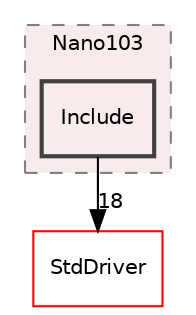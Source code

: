 digraph "Device/Nuvoton/Nano103/Include"
{
 // LATEX_PDF_SIZE
  edge [fontname="Helvetica",fontsize="10",labelfontname="Helvetica",labelfontsize="10"];
  node [fontname="Helvetica",fontsize="10",shape=record];
  compound=true
  subgraph clusterdir_3b20a3e428d7b61b5029fc2841cacf0d {
    graph [ bgcolor="#f8ebec", pencolor="grey50", style="filled,dashed,", label="Nano103", fontname="Helvetica", fontsize="10", URL="dir_3b20a3e428d7b61b5029fc2841cacf0d.html"]
  dir_0c7e8d00f6821bd1e652a3191e23316c [shape=box, label="Include", style="filled,bold,", fillcolor="#f8ebec", color="grey25", URL="dir_0c7e8d00f6821bd1e652a3191e23316c.html"];
  }
  dir_0d398eaf8b2db165a9197a6619ec9f0e [shape=box, label="StdDriver", style="", fillcolor="#f8ebec", color="red", URL="dir_0d398eaf8b2db165a9197a6619ec9f0e.html"];
  dir_0c7e8d00f6821bd1e652a3191e23316c->dir_0d398eaf8b2db165a9197a6619ec9f0e [headlabel="18", labeldistance=1.5 headhref="dir_000003_000010.html"];
}
